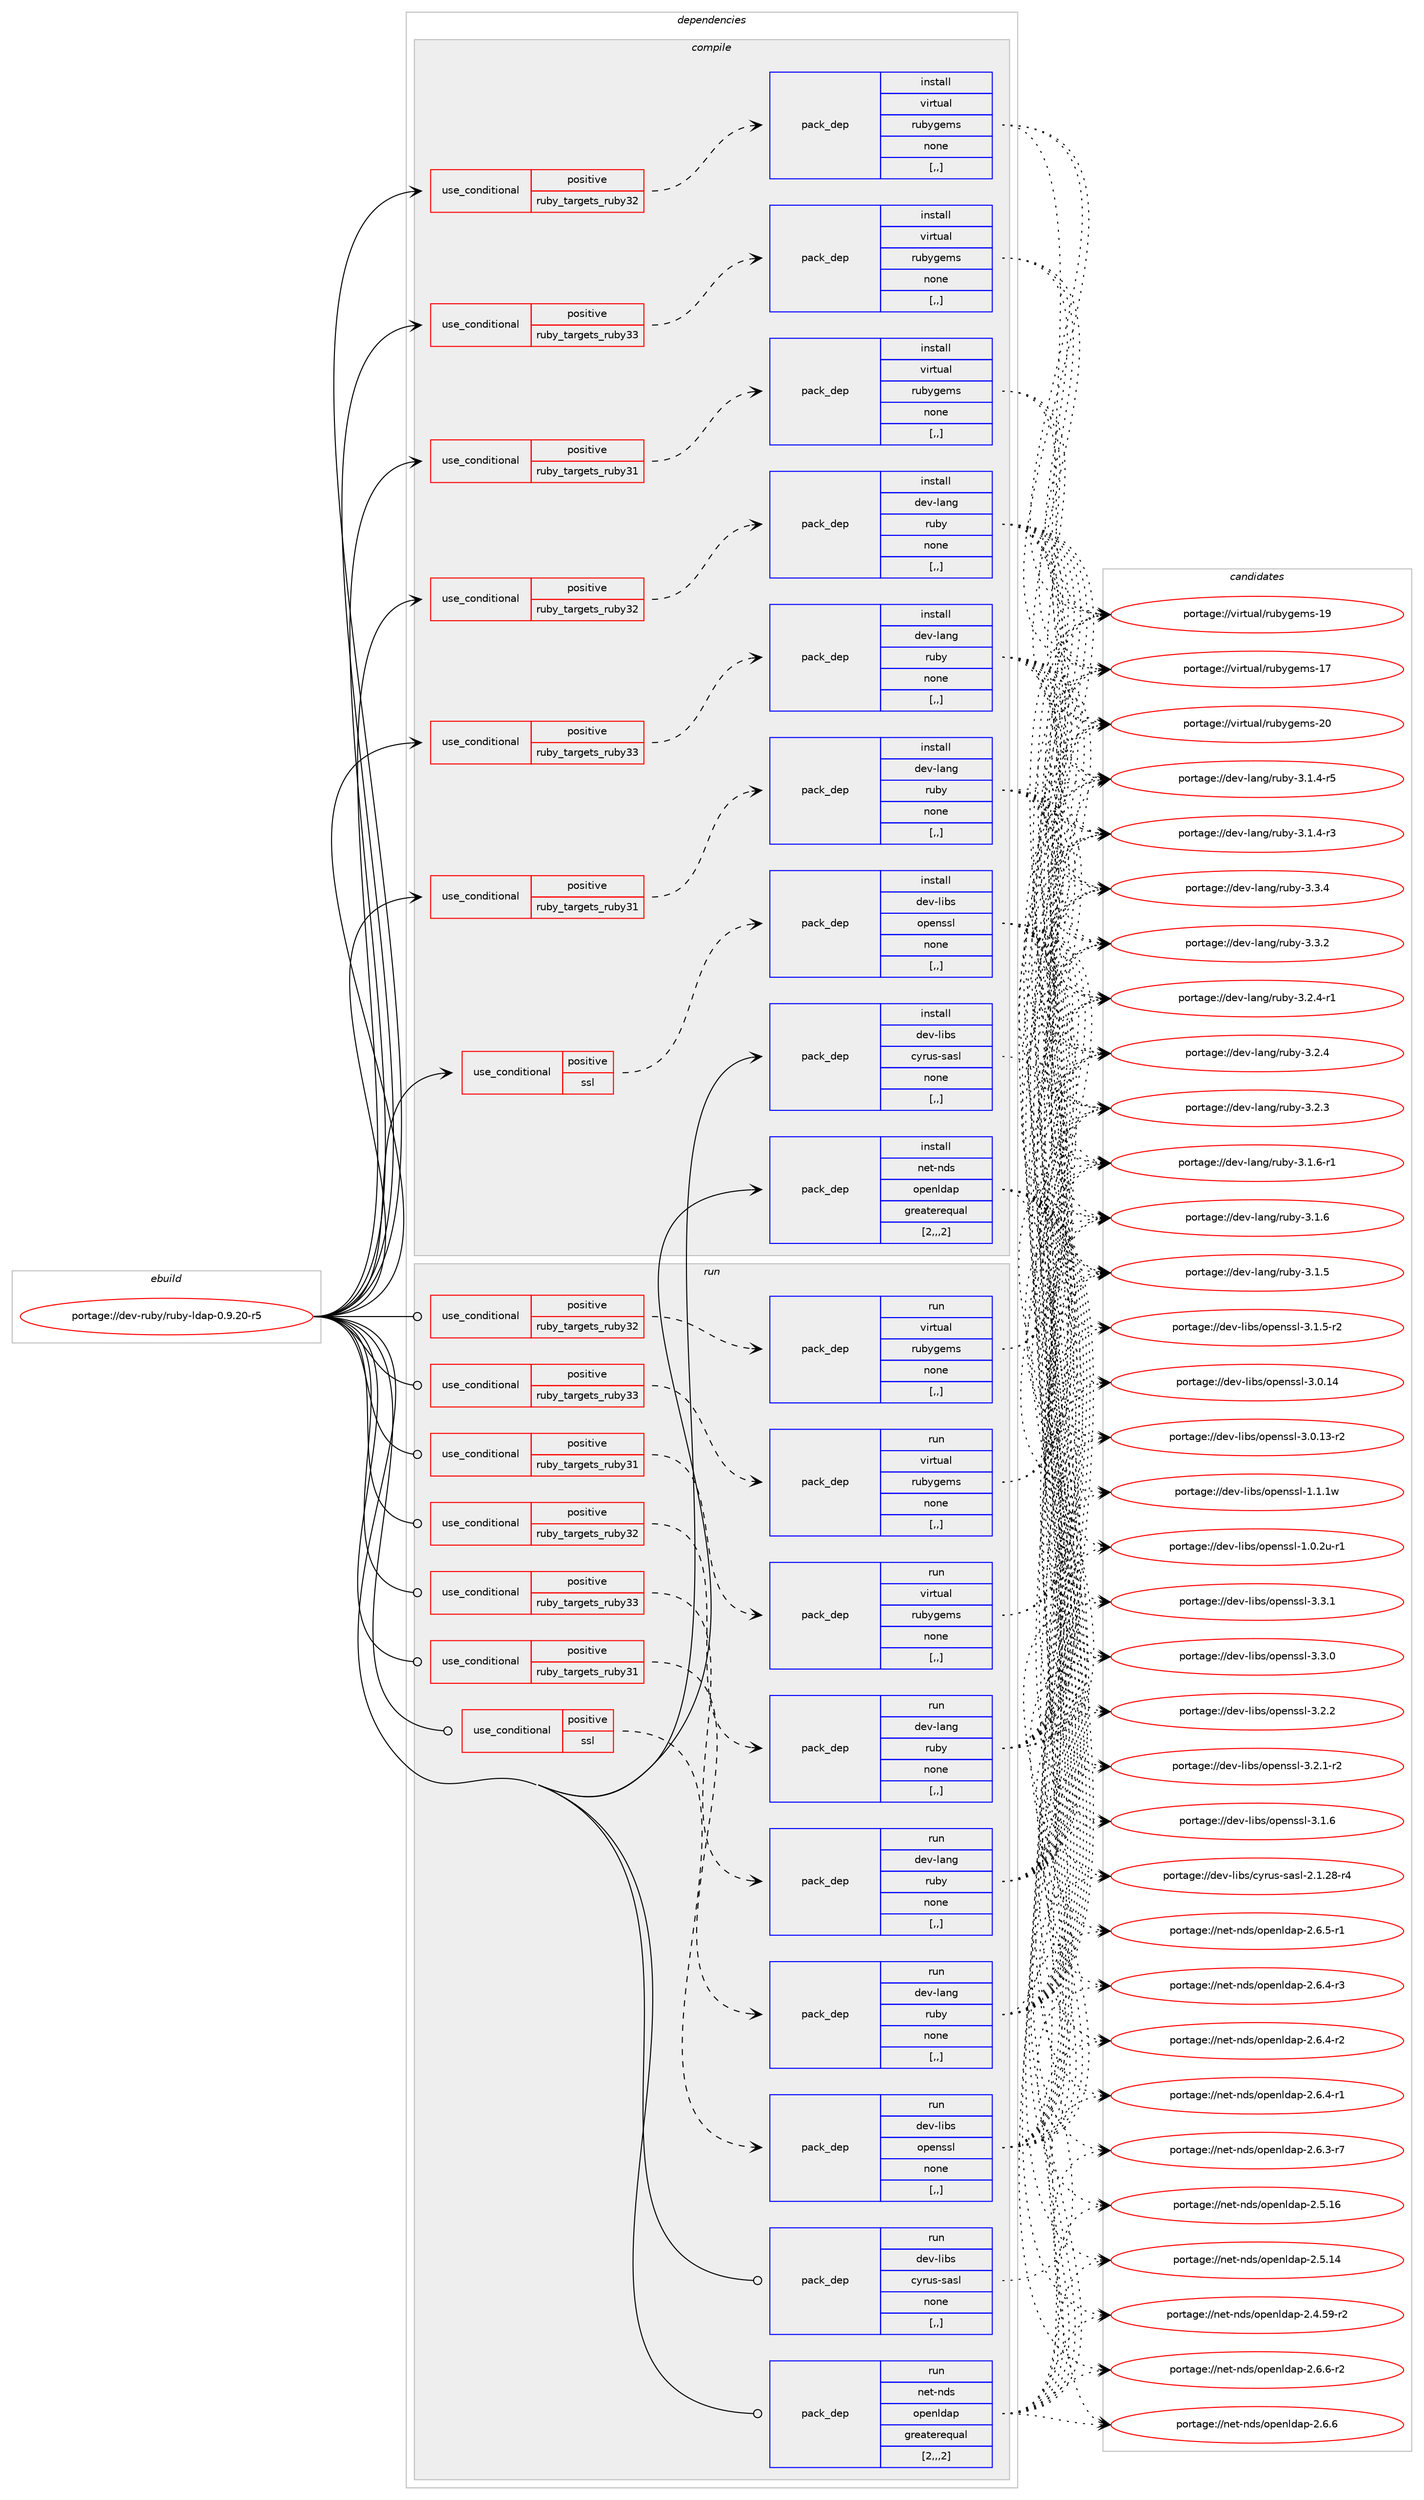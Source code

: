 digraph prolog {

# *************
# Graph options
# *************

newrank=true;
concentrate=true;
compound=true;
graph [rankdir=LR,fontname=Helvetica,fontsize=10,ranksep=1.5];#, ranksep=2.5, nodesep=0.2];
edge  [arrowhead=vee];
node  [fontname=Helvetica,fontsize=10];

# **********
# The ebuild
# **********

subgraph cluster_leftcol {
color=gray;
label=<<i>ebuild</i>>;
id [label="portage://dev-ruby/ruby-ldap-0.9.20-r5", color=red, width=4, href="../dev-ruby/ruby-ldap-0.9.20-r5.svg"];
}

# ****************
# The dependencies
# ****************

subgraph cluster_midcol {
color=gray;
label=<<i>dependencies</i>>;
subgraph cluster_compile {
fillcolor="#eeeeee";
style=filled;
label=<<i>compile</i>>;
subgraph cond55398 {
dependency200577 [label=<<TABLE BORDER="0" CELLBORDER="1" CELLSPACING="0" CELLPADDING="4"><TR><TD ROWSPAN="3" CELLPADDING="10">use_conditional</TD></TR><TR><TD>positive</TD></TR><TR><TD>ruby_targets_ruby31</TD></TR></TABLE>>, shape=none, color=red];
subgraph pack143778 {
dependency200578 [label=<<TABLE BORDER="0" CELLBORDER="1" CELLSPACING="0" CELLPADDING="4" WIDTH="220"><TR><TD ROWSPAN="6" CELLPADDING="30">pack_dep</TD></TR><TR><TD WIDTH="110">install</TD></TR><TR><TD>dev-lang</TD></TR><TR><TD>ruby</TD></TR><TR><TD>none</TD></TR><TR><TD>[,,]</TD></TR></TABLE>>, shape=none, color=blue];
}
dependency200577:e -> dependency200578:w [weight=20,style="dashed",arrowhead="vee"];
}
id:e -> dependency200577:w [weight=20,style="solid",arrowhead="vee"];
subgraph cond55399 {
dependency200579 [label=<<TABLE BORDER="0" CELLBORDER="1" CELLSPACING="0" CELLPADDING="4"><TR><TD ROWSPAN="3" CELLPADDING="10">use_conditional</TD></TR><TR><TD>positive</TD></TR><TR><TD>ruby_targets_ruby31</TD></TR></TABLE>>, shape=none, color=red];
subgraph pack143779 {
dependency200580 [label=<<TABLE BORDER="0" CELLBORDER="1" CELLSPACING="0" CELLPADDING="4" WIDTH="220"><TR><TD ROWSPAN="6" CELLPADDING="30">pack_dep</TD></TR><TR><TD WIDTH="110">install</TD></TR><TR><TD>virtual</TD></TR><TR><TD>rubygems</TD></TR><TR><TD>none</TD></TR><TR><TD>[,,]</TD></TR></TABLE>>, shape=none, color=blue];
}
dependency200579:e -> dependency200580:w [weight=20,style="dashed",arrowhead="vee"];
}
id:e -> dependency200579:w [weight=20,style="solid",arrowhead="vee"];
subgraph cond55400 {
dependency200581 [label=<<TABLE BORDER="0" CELLBORDER="1" CELLSPACING="0" CELLPADDING="4"><TR><TD ROWSPAN="3" CELLPADDING="10">use_conditional</TD></TR><TR><TD>positive</TD></TR><TR><TD>ruby_targets_ruby32</TD></TR></TABLE>>, shape=none, color=red];
subgraph pack143780 {
dependency200582 [label=<<TABLE BORDER="0" CELLBORDER="1" CELLSPACING="0" CELLPADDING="4" WIDTH="220"><TR><TD ROWSPAN="6" CELLPADDING="30">pack_dep</TD></TR><TR><TD WIDTH="110">install</TD></TR><TR><TD>dev-lang</TD></TR><TR><TD>ruby</TD></TR><TR><TD>none</TD></TR><TR><TD>[,,]</TD></TR></TABLE>>, shape=none, color=blue];
}
dependency200581:e -> dependency200582:w [weight=20,style="dashed",arrowhead="vee"];
}
id:e -> dependency200581:w [weight=20,style="solid",arrowhead="vee"];
subgraph cond55401 {
dependency200583 [label=<<TABLE BORDER="0" CELLBORDER="1" CELLSPACING="0" CELLPADDING="4"><TR><TD ROWSPAN="3" CELLPADDING="10">use_conditional</TD></TR><TR><TD>positive</TD></TR><TR><TD>ruby_targets_ruby32</TD></TR></TABLE>>, shape=none, color=red];
subgraph pack143781 {
dependency200584 [label=<<TABLE BORDER="0" CELLBORDER="1" CELLSPACING="0" CELLPADDING="4" WIDTH="220"><TR><TD ROWSPAN="6" CELLPADDING="30">pack_dep</TD></TR><TR><TD WIDTH="110">install</TD></TR><TR><TD>virtual</TD></TR><TR><TD>rubygems</TD></TR><TR><TD>none</TD></TR><TR><TD>[,,]</TD></TR></TABLE>>, shape=none, color=blue];
}
dependency200583:e -> dependency200584:w [weight=20,style="dashed",arrowhead="vee"];
}
id:e -> dependency200583:w [weight=20,style="solid",arrowhead="vee"];
subgraph cond55402 {
dependency200585 [label=<<TABLE BORDER="0" CELLBORDER="1" CELLSPACING="0" CELLPADDING="4"><TR><TD ROWSPAN="3" CELLPADDING="10">use_conditional</TD></TR><TR><TD>positive</TD></TR><TR><TD>ruby_targets_ruby33</TD></TR></TABLE>>, shape=none, color=red];
subgraph pack143782 {
dependency200586 [label=<<TABLE BORDER="0" CELLBORDER="1" CELLSPACING="0" CELLPADDING="4" WIDTH="220"><TR><TD ROWSPAN="6" CELLPADDING="30">pack_dep</TD></TR><TR><TD WIDTH="110">install</TD></TR><TR><TD>dev-lang</TD></TR><TR><TD>ruby</TD></TR><TR><TD>none</TD></TR><TR><TD>[,,]</TD></TR></TABLE>>, shape=none, color=blue];
}
dependency200585:e -> dependency200586:w [weight=20,style="dashed",arrowhead="vee"];
}
id:e -> dependency200585:w [weight=20,style="solid",arrowhead="vee"];
subgraph cond55403 {
dependency200587 [label=<<TABLE BORDER="0" CELLBORDER="1" CELLSPACING="0" CELLPADDING="4"><TR><TD ROWSPAN="3" CELLPADDING="10">use_conditional</TD></TR><TR><TD>positive</TD></TR><TR><TD>ruby_targets_ruby33</TD></TR></TABLE>>, shape=none, color=red];
subgraph pack143783 {
dependency200588 [label=<<TABLE BORDER="0" CELLBORDER="1" CELLSPACING="0" CELLPADDING="4" WIDTH="220"><TR><TD ROWSPAN="6" CELLPADDING="30">pack_dep</TD></TR><TR><TD WIDTH="110">install</TD></TR><TR><TD>virtual</TD></TR><TR><TD>rubygems</TD></TR><TR><TD>none</TD></TR><TR><TD>[,,]</TD></TR></TABLE>>, shape=none, color=blue];
}
dependency200587:e -> dependency200588:w [weight=20,style="dashed",arrowhead="vee"];
}
id:e -> dependency200587:w [weight=20,style="solid",arrowhead="vee"];
subgraph cond55404 {
dependency200589 [label=<<TABLE BORDER="0" CELLBORDER="1" CELLSPACING="0" CELLPADDING="4"><TR><TD ROWSPAN="3" CELLPADDING="10">use_conditional</TD></TR><TR><TD>positive</TD></TR><TR><TD>ssl</TD></TR></TABLE>>, shape=none, color=red];
subgraph pack143784 {
dependency200590 [label=<<TABLE BORDER="0" CELLBORDER="1" CELLSPACING="0" CELLPADDING="4" WIDTH="220"><TR><TD ROWSPAN="6" CELLPADDING="30">pack_dep</TD></TR><TR><TD WIDTH="110">install</TD></TR><TR><TD>dev-libs</TD></TR><TR><TD>openssl</TD></TR><TR><TD>none</TD></TR><TR><TD>[,,]</TD></TR></TABLE>>, shape=none, color=blue];
}
dependency200589:e -> dependency200590:w [weight=20,style="dashed",arrowhead="vee"];
}
id:e -> dependency200589:w [weight=20,style="solid",arrowhead="vee"];
subgraph pack143785 {
dependency200591 [label=<<TABLE BORDER="0" CELLBORDER="1" CELLSPACING="0" CELLPADDING="4" WIDTH="220"><TR><TD ROWSPAN="6" CELLPADDING="30">pack_dep</TD></TR><TR><TD WIDTH="110">install</TD></TR><TR><TD>dev-libs</TD></TR><TR><TD>cyrus-sasl</TD></TR><TR><TD>none</TD></TR><TR><TD>[,,]</TD></TR></TABLE>>, shape=none, color=blue];
}
id:e -> dependency200591:w [weight=20,style="solid",arrowhead="vee"];
subgraph pack143786 {
dependency200592 [label=<<TABLE BORDER="0" CELLBORDER="1" CELLSPACING="0" CELLPADDING="4" WIDTH="220"><TR><TD ROWSPAN="6" CELLPADDING="30">pack_dep</TD></TR><TR><TD WIDTH="110">install</TD></TR><TR><TD>net-nds</TD></TR><TR><TD>openldap</TD></TR><TR><TD>greaterequal</TD></TR><TR><TD>[2,,,2]</TD></TR></TABLE>>, shape=none, color=blue];
}
id:e -> dependency200592:w [weight=20,style="solid",arrowhead="vee"];
}
subgraph cluster_compileandrun {
fillcolor="#eeeeee";
style=filled;
label=<<i>compile and run</i>>;
}
subgraph cluster_run {
fillcolor="#eeeeee";
style=filled;
label=<<i>run</i>>;
subgraph cond55405 {
dependency200593 [label=<<TABLE BORDER="0" CELLBORDER="1" CELLSPACING="0" CELLPADDING="4"><TR><TD ROWSPAN="3" CELLPADDING="10">use_conditional</TD></TR><TR><TD>positive</TD></TR><TR><TD>ruby_targets_ruby31</TD></TR></TABLE>>, shape=none, color=red];
subgraph pack143787 {
dependency200594 [label=<<TABLE BORDER="0" CELLBORDER="1" CELLSPACING="0" CELLPADDING="4" WIDTH="220"><TR><TD ROWSPAN="6" CELLPADDING="30">pack_dep</TD></TR><TR><TD WIDTH="110">run</TD></TR><TR><TD>dev-lang</TD></TR><TR><TD>ruby</TD></TR><TR><TD>none</TD></TR><TR><TD>[,,]</TD></TR></TABLE>>, shape=none, color=blue];
}
dependency200593:e -> dependency200594:w [weight=20,style="dashed",arrowhead="vee"];
}
id:e -> dependency200593:w [weight=20,style="solid",arrowhead="odot"];
subgraph cond55406 {
dependency200595 [label=<<TABLE BORDER="0" CELLBORDER="1" CELLSPACING="0" CELLPADDING="4"><TR><TD ROWSPAN="3" CELLPADDING="10">use_conditional</TD></TR><TR><TD>positive</TD></TR><TR><TD>ruby_targets_ruby31</TD></TR></TABLE>>, shape=none, color=red];
subgraph pack143788 {
dependency200596 [label=<<TABLE BORDER="0" CELLBORDER="1" CELLSPACING="0" CELLPADDING="4" WIDTH="220"><TR><TD ROWSPAN="6" CELLPADDING="30">pack_dep</TD></TR><TR><TD WIDTH="110">run</TD></TR><TR><TD>virtual</TD></TR><TR><TD>rubygems</TD></TR><TR><TD>none</TD></TR><TR><TD>[,,]</TD></TR></TABLE>>, shape=none, color=blue];
}
dependency200595:e -> dependency200596:w [weight=20,style="dashed",arrowhead="vee"];
}
id:e -> dependency200595:w [weight=20,style="solid",arrowhead="odot"];
subgraph cond55407 {
dependency200597 [label=<<TABLE BORDER="0" CELLBORDER="1" CELLSPACING="0" CELLPADDING="4"><TR><TD ROWSPAN="3" CELLPADDING="10">use_conditional</TD></TR><TR><TD>positive</TD></TR><TR><TD>ruby_targets_ruby32</TD></TR></TABLE>>, shape=none, color=red];
subgraph pack143789 {
dependency200598 [label=<<TABLE BORDER="0" CELLBORDER="1" CELLSPACING="0" CELLPADDING="4" WIDTH="220"><TR><TD ROWSPAN="6" CELLPADDING="30">pack_dep</TD></TR><TR><TD WIDTH="110">run</TD></TR><TR><TD>dev-lang</TD></TR><TR><TD>ruby</TD></TR><TR><TD>none</TD></TR><TR><TD>[,,]</TD></TR></TABLE>>, shape=none, color=blue];
}
dependency200597:e -> dependency200598:w [weight=20,style="dashed",arrowhead="vee"];
}
id:e -> dependency200597:w [weight=20,style="solid",arrowhead="odot"];
subgraph cond55408 {
dependency200599 [label=<<TABLE BORDER="0" CELLBORDER="1" CELLSPACING="0" CELLPADDING="4"><TR><TD ROWSPAN="3" CELLPADDING="10">use_conditional</TD></TR><TR><TD>positive</TD></TR><TR><TD>ruby_targets_ruby32</TD></TR></TABLE>>, shape=none, color=red];
subgraph pack143790 {
dependency200600 [label=<<TABLE BORDER="0" CELLBORDER="1" CELLSPACING="0" CELLPADDING="4" WIDTH="220"><TR><TD ROWSPAN="6" CELLPADDING="30">pack_dep</TD></TR><TR><TD WIDTH="110">run</TD></TR><TR><TD>virtual</TD></TR><TR><TD>rubygems</TD></TR><TR><TD>none</TD></TR><TR><TD>[,,]</TD></TR></TABLE>>, shape=none, color=blue];
}
dependency200599:e -> dependency200600:w [weight=20,style="dashed",arrowhead="vee"];
}
id:e -> dependency200599:w [weight=20,style="solid",arrowhead="odot"];
subgraph cond55409 {
dependency200601 [label=<<TABLE BORDER="0" CELLBORDER="1" CELLSPACING="0" CELLPADDING="4"><TR><TD ROWSPAN="3" CELLPADDING="10">use_conditional</TD></TR><TR><TD>positive</TD></TR><TR><TD>ruby_targets_ruby33</TD></TR></TABLE>>, shape=none, color=red];
subgraph pack143791 {
dependency200602 [label=<<TABLE BORDER="0" CELLBORDER="1" CELLSPACING="0" CELLPADDING="4" WIDTH="220"><TR><TD ROWSPAN="6" CELLPADDING="30">pack_dep</TD></TR><TR><TD WIDTH="110">run</TD></TR><TR><TD>dev-lang</TD></TR><TR><TD>ruby</TD></TR><TR><TD>none</TD></TR><TR><TD>[,,]</TD></TR></TABLE>>, shape=none, color=blue];
}
dependency200601:e -> dependency200602:w [weight=20,style="dashed",arrowhead="vee"];
}
id:e -> dependency200601:w [weight=20,style="solid",arrowhead="odot"];
subgraph cond55410 {
dependency200603 [label=<<TABLE BORDER="0" CELLBORDER="1" CELLSPACING="0" CELLPADDING="4"><TR><TD ROWSPAN="3" CELLPADDING="10">use_conditional</TD></TR><TR><TD>positive</TD></TR><TR><TD>ruby_targets_ruby33</TD></TR></TABLE>>, shape=none, color=red];
subgraph pack143792 {
dependency200604 [label=<<TABLE BORDER="0" CELLBORDER="1" CELLSPACING="0" CELLPADDING="4" WIDTH="220"><TR><TD ROWSPAN="6" CELLPADDING="30">pack_dep</TD></TR><TR><TD WIDTH="110">run</TD></TR><TR><TD>virtual</TD></TR><TR><TD>rubygems</TD></TR><TR><TD>none</TD></TR><TR><TD>[,,]</TD></TR></TABLE>>, shape=none, color=blue];
}
dependency200603:e -> dependency200604:w [weight=20,style="dashed",arrowhead="vee"];
}
id:e -> dependency200603:w [weight=20,style="solid",arrowhead="odot"];
subgraph cond55411 {
dependency200605 [label=<<TABLE BORDER="0" CELLBORDER="1" CELLSPACING="0" CELLPADDING="4"><TR><TD ROWSPAN="3" CELLPADDING="10">use_conditional</TD></TR><TR><TD>positive</TD></TR><TR><TD>ssl</TD></TR></TABLE>>, shape=none, color=red];
subgraph pack143793 {
dependency200606 [label=<<TABLE BORDER="0" CELLBORDER="1" CELLSPACING="0" CELLPADDING="4" WIDTH="220"><TR><TD ROWSPAN="6" CELLPADDING="30">pack_dep</TD></TR><TR><TD WIDTH="110">run</TD></TR><TR><TD>dev-libs</TD></TR><TR><TD>openssl</TD></TR><TR><TD>none</TD></TR><TR><TD>[,,]</TD></TR></TABLE>>, shape=none, color=blue];
}
dependency200605:e -> dependency200606:w [weight=20,style="dashed",arrowhead="vee"];
}
id:e -> dependency200605:w [weight=20,style="solid",arrowhead="odot"];
subgraph pack143794 {
dependency200607 [label=<<TABLE BORDER="0" CELLBORDER="1" CELLSPACING="0" CELLPADDING="4" WIDTH="220"><TR><TD ROWSPAN="6" CELLPADDING="30">pack_dep</TD></TR><TR><TD WIDTH="110">run</TD></TR><TR><TD>dev-libs</TD></TR><TR><TD>cyrus-sasl</TD></TR><TR><TD>none</TD></TR><TR><TD>[,,]</TD></TR></TABLE>>, shape=none, color=blue];
}
id:e -> dependency200607:w [weight=20,style="solid",arrowhead="odot"];
subgraph pack143795 {
dependency200608 [label=<<TABLE BORDER="0" CELLBORDER="1" CELLSPACING="0" CELLPADDING="4" WIDTH="220"><TR><TD ROWSPAN="6" CELLPADDING="30">pack_dep</TD></TR><TR><TD WIDTH="110">run</TD></TR><TR><TD>net-nds</TD></TR><TR><TD>openldap</TD></TR><TR><TD>greaterequal</TD></TR><TR><TD>[2,,,2]</TD></TR></TABLE>>, shape=none, color=blue];
}
id:e -> dependency200608:w [weight=20,style="solid",arrowhead="odot"];
}
}

# **************
# The candidates
# **************

subgraph cluster_choices {
rank=same;
color=gray;
label=<<i>candidates</i>>;

subgraph choice143778 {
color=black;
nodesep=1;
choice10010111845108971101034711411798121455146514652 [label="portage://dev-lang/ruby-3.3.4", color=red, width=4,href="../dev-lang/ruby-3.3.4.svg"];
choice10010111845108971101034711411798121455146514650 [label="portage://dev-lang/ruby-3.3.2", color=red, width=4,href="../dev-lang/ruby-3.3.2.svg"];
choice100101118451089711010347114117981214551465046524511449 [label="portage://dev-lang/ruby-3.2.4-r1", color=red, width=4,href="../dev-lang/ruby-3.2.4-r1.svg"];
choice10010111845108971101034711411798121455146504652 [label="portage://dev-lang/ruby-3.2.4", color=red, width=4,href="../dev-lang/ruby-3.2.4.svg"];
choice10010111845108971101034711411798121455146504651 [label="portage://dev-lang/ruby-3.2.3", color=red, width=4,href="../dev-lang/ruby-3.2.3.svg"];
choice100101118451089711010347114117981214551464946544511449 [label="portage://dev-lang/ruby-3.1.6-r1", color=red, width=4,href="../dev-lang/ruby-3.1.6-r1.svg"];
choice10010111845108971101034711411798121455146494654 [label="portage://dev-lang/ruby-3.1.6", color=red, width=4,href="../dev-lang/ruby-3.1.6.svg"];
choice10010111845108971101034711411798121455146494653 [label="portage://dev-lang/ruby-3.1.5", color=red, width=4,href="../dev-lang/ruby-3.1.5.svg"];
choice100101118451089711010347114117981214551464946524511453 [label="portage://dev-lang/ruby-3.1.4-r5", color=red, width=4,href="../dev-lang/ruby-3.1.4-r5.svg"];
choice100101118451089711010347114117981214551464946524511451 [label="portage://dev-lang/ruby-3.1.4-r3", color=red, width=4,href="../dev-lang/ruby-3.1.4-r3.svg"];
dependency200578:e -> choice10010111845108971101034711411798121455146514652:w [style=dotted,weight="100"];
dependency200578:e -> choice10010111845108971101034711411798121455146514650:w [style=dotted,weight="100"];
dependency200578:e -> choice100101118451089711010347114117981214551465046524511449:w [style=dotted,weight="100"];
dependency200578:e -> choice10010111845108971101034711411798121455146504652:w [style=dotted,weight="100"];
dependency200578:e -> choice10010111845108971101034711411798121455146504651:w [style=dotted,weight="100"];
dependency200578:e -> choice100101118451089711010347114117981214551464946544511449:w [style=dotted,weight="100"];
dependency200578:e -> choice10010111845108971101034711411798121455146494654:w [style=dotted,weight="100"];
dependency200578:e -> choice10010111845108971101034711411798121455146494653:w [style=dotted,weight="100"];
dependency200578:e -> choice100101118451089711010347114117981214551464946524511453:w [style=dotted,weight="100"];
dependency200578:e -> choice100101118451089711010347114117981214551464946524511451:w [style=dotted,weight="100"];
}
subgraph choice143779 {
color=black;
nodesep=1;
choice118105114116117971084711411798121103101109115455048 [label="portage://virtual/rubygems-20", color=red, width=4,href="../virtual/rubygems-20.svg"];
choice118105114116117971084711411798121103101109115454957 [label="portage://virtual/rubygems-19", color=red, width=4,href="../virtual/rubygems-19.svg"];
choice118105114116117971084711411798121103101109115454955 [label="portage://virtual/rubygems-17", color=red, width=4,href="../virtual/rubygems-17.svg"];
dependency200580:e -> choice118105114116117971084711411798121103101109115455048:w [style=dotted,weight="100"];
dependency200580:e -> choice118105114116117971084711411798121103101109115454957:w [style=dotted,weight="100"];
dependency200580:e -> choice118105114116117971084711411798121103101109115454955:w [style=dotted,weight="100"];
}
subgraph choice143780 {
color=black;
nodesep=1;
choice10010111845108971101034711411798121455146514652 [label="portage://dev-lang/ruby-3.3.4", color=red, width=4,href="../dev-lang/ruby-3.3.4.svg"];
choice10010111845108971101034711411798121455146514650 [label="portage://dev-lang/ruby-3.3.2", color=red, width=4,href="../dev-lang/ruby-3.3.2.svg"];
choice100101118451089711010347114117981214551465046524511449 [label="portage://dev-lang/ruby-3.2.4-r1", color=red, width=4,href="../dev-lang/ruby-3.2.4-r1.svg"];
choice10010111845108971101034711411798121455146504652 [label="portage://dev-lang/ruby-3.2.4", color=red, width=4,href="../dev-lang/ruby-3.2.4.svg"];
choice10010111845108971101034711411798121455146504651 [label="portage://dev-lang/ruby-3.2.3", color=red, width=4,href="../dev-lang/ruby-3.2.3.svg"];
choice100101118451089711010347114117981214551464946544511449 [label="portage://dev-lang/ruby-3.1.6-r1", color=red, width=4,href="../dev-lang/ruby-3.1.6-r1.svg"];
choice10010111845108971101034711411798121455146494654 [label="portage://dev-lang/ruby-3.1.6", color=red, width=4,href="../dev-lang/ruby-3.1.6.svg"];
choice10010111845108971101034711411798121455146494653 [label="portage://dev-lang/ruby-3.1.5", color=red, width=4,href="../dev-lang/ruby-3.1.5.svg"];
choice100101118451089711010347114117981214551464946524511453 [label="portage://dev-lang/ruby-3.1.4-r5", color=red, width=4,href="../dev-lang/ruby-3.1.4-r5.svg"];
choice100101118451089711010347114117981214551464946524511451 [label="portage://dev-lang/ruby-3.1.4-r3", color=red, width=4,href="../dev-lang/ruby-3.1.4-r3.svg"];
dependency200582:e -> choice10010111845108971101034711411798121455146514652:w [style=dotted,weight="100"];
dependency200582:e -> choice10010111845108971101034711411798121455146514650:w [style=dotted,weight="100"];
dependency200582:e -> choice100101118451089711010347114117981214551465046524511449:w [style=dotted,weight="100"];
dependency200582:e -> choice10010111845108971101034711411798121455146504652:w [style=dotted,weight="100"];
dependency200582:e -> choice10010111845108971101034711411798121455146504651:w [style=dotted,weight="100"];
dependency200582:e -> choice100101118451089711010347114117981214551464946544511449:w [style=dotted,weight="100"];
dependency200582:e -> choice10010111845108971101034711411798121455146494654:w [style=dotted,weight="100"];
dependency200582:e -> choice10010111845108971101034711411798121455146494653:w [style=dotted,weight="100"];
dependency200582:e -> choice100101118451089711010347114117981214551464946524511453:w [style=dotted,weight="100"];
dependency200582:e -> choice100101118451089711010347114117981214551464946524511451:w [style=dotted,weight="100"];
}
subgraph choice143781 {
color=black;
nodesep=1;
choice118105114116117971084711411798121103101109115455048 [label="portage://virtual/rubygems-20", color=red, width=4,href="../virtual/rubygems-20.svg"];
choice118105114116117971084711411798121103101109115454957 [label="portage://virtual/rubygems-19", color=red, width=4,href="../virtual/rubygems-19.svg"];
choice118105114116117971084711411798121103101109115454955 [label="portage://virtual/rubygems-17", color=red, width=4,href="../virtual/rubygems-17.svg"];
dependency200584:e -> choice118105114116117971084711411798121103101109115455048:w [style=dotted,weight="100"];
dependency200584:e -> choice118105114116117971084711411798121103101109115454957:w [style=dotted,weight="100"];
dependency200584:e -> choice118105114116117971084711411798121103101109115454955:w [style=dotted,weight="100"];
}
subgraph choice143782 {
color=black;
nodesep=1;
choice10010111845108971101034711411798121455146514652 [label="portage://dev-lang/ruby-3.3.4", color=red, width=4,href="../dev-lang/ruby-3.3.4.svg"];
choice10010111845108971101034711411798121455146514650 [label="portage://dev-lang/ruby-3.3.2", color=red, width=4,href="../dev-lang/ruby-3.3.2.svg"];
choice100101118451089711010347114117981214551465046524511449 [label="portage://dev-lang/ruby-3.2.4-r1", color=red, width=4,href="../dev-lang/ruby-3.2.4-r1.svg"];
choice10010111845108971101034711411798121455146504652 [label="portage://dev-lang/ruby-3.2.4", color=red, width=4,href="../dev-lang/ruby-3.2.4.svg"];
choice10010111845108971101034711411798121455146504651 [label="portage://dev-lang/ruby-3.2.3", color=red, width=4,href="../dev-lang/ruby-3.2.3.svg"];
choice100101118451089711010347114117981214551464946544511449 [label="portage://dev-lang/ruby-3.1.6-r1", color=red, width=4,href="../dev-lang/ruby-3.1.6-r1.svg"];
choice10010111845108971101034711411798121455146494654 [label="portage://dev-lang/ruby-3.1.6", color=red, width=4,href="../dev-lang/ruby-3.1.6.svg"];
choice10010111845108971101034711411798121455146494653 [label="portage://dev-lang/ruby-3.1.5", color=red, width=4,href="../dev-lang/ruby-3.1.5.svg"];
choice100101118451089711010347114117981214551464946524511453 [label="portage://dev-lang/ruby-3.1.4-r5", color=red, width=4,href="../dev-lang/ruby-3.1.4-r5.svg"];
choice100101118451089711010347114117981214551464946524511451 [label="portage://dev-lang/ruby-3.1.4-r3", color=red, width=4,href="../dev-lang/ruby-3.1.4-r3.svg"];
dependency200586:e -> choice10010111845108971101034711411798121455146514652:w [style=dotted,weight="100"];
dependency200586:e -> choice10010111845108971101034711411798121455146514650:w [style=dotted,weight="100"];
dependency200586:e -> choice100101118451089711010347114117981214551465046524511449:w [style=dotted,weight="100"];
dependency200586:e -> choice10010111845108971101034711411798121455146504652:w [style=dotted,weight="100"];
dependency200586:e -> choice10010111845108971101034711411798121455146504651:w [style=dotted,weight="100"];
dependency200586:e -> choice100101118451089711010347114117981214551464946544511449:w [style=dotted,weight="100"];
dependency200586:e -> choice10010111845108971101034711411798121455146494654:w [style=dotted,weight="100"];
dependency200586:e -> choice10010111845108971101034711411798121455146494653:w [style=dotted,weight="100"];
dependency200586:e -> choice100101118451089711010347114117981214551464946524511453:w [style=dotted,weight="100"];
dependency200586:e -> choice100101118451089711010347114117981214551464946524511451:w [style=dotted,weight="100"];
}
subgraph choice143783 {
color=black;
nodesep=1;
choice118105114116117971084711411798121103101109115455048 [label="portage://virtual/rubygems-20", color=red, width=4,href="../virtual/rubygems-20.svg"];
choice118105114116117971084711411798121103101109115454957 [label="portage://virtual/rubygems-19", color=red, width=4,href="../virtual/rubygems-19.svg"];
choice118105114116117971084711411798121103101109115454955 [label="portage://virtual/rubygems-17", color=red, width=4,href="../virtual/rubygems-17.svg"];
dependency200588:e -> choice118105114116117971084711411798121103101109115455048:w [style=dotted,weight="100"];
dependency200588:e -> choice118105114116117971084711411798121103101109115454957:w [style=dotted,weight="100"];
dependency200588:e -> choice118105114116117971084711411798121103101109115454955:w [style=dotted,weight="100"];
}
subgraph choice143784 {
color=black;
nodesep=1;
choice100101118451081059811547111112101110115115108455146514649 [label="portage://dev-libs/openssl-3.3.1", color=red, width=4,href="../dev-libs/openssl-3.3.1.svg"];
choice100101118451081059811547111112101110115115108455146514648 [label="portage://dev-libs/openssl-3.3.0", color=red, width=4,href="../dev-libs/openssl-3.3.0.svg"];
choice100101118451081059811547111112101110115115108455146504650 [label="portage://dev-libs/openssl-3.2.2", color=red, width=4,href="../dev-libs/openssl-3.2.2.svg"];
choice1001011184510810598115471111121011101151151084551465046494511450 [label="portage://dev-libs/openssl-3.2.1-r2", color=red, width=4,href="../dev-libs/openssl-3.2.1-r2.svg"];
choice100101118451081059811547111112101110115115108455146494654 [label="portage://dev-libs/openssl-3.1.6", color=red, width=4,href="../dev-libs/openssl-3.1.6.svg"];
choice1001011184510810598115471111121011101151151084551464946534511450 [label="portage://dev-libs/openssl-3.1.5-r2", color=red, width=4,href="../dev-libs/openssl-3.1.5-r2.svg"];
choice10010111845108105981154711111210111011511510845514648464952 [label="portage://dev-libs/openssl-3.0.14", color=red, width=4,href="../dev-libs/openssl-3.0.14.svg"];
choice100101118451081059811547111112101110115115108455146484649514511450 [label="portage://dev-libs/openssl-3.0.13-r2", color=red, width=4,href="../dev-libs/openssl-3.0.13-r2.svg"];
choice100101118451081059811547111112101110115115108454946494649119 [label="portage://dev-libs/openssl-1.1.1w", color=red, width=4,href="../dev-libs/openssl-1.1.1w.svg"];
choice1001011184510810598115471111121011101151151084549464846501174511449 [label="portage://dev-libs/openssl-1.0.2u-r1", color=red, width=4,href="../dev-libs/openssl-1.0.2u-r1.svg"];
dependency200590:e -> choice100101118451081059811547111112101110115115108455146514649:w [style=dotted,weight="100"];
dependency200590:e -> choice100101118451081059811547111112101110115115108455146514648:w [style=dotted,weight="100"];
dependency200590:e -> choice100101118451081059811547111112101110115115108455146504650:w [style=dotted,weight="100"];
dependency200590:e -> choice1001011184510810598115471111121011101151151084551465046494511450:w [style=dotted,weight="100"];
dependency200590:e -> choice100101118451081059811547111112101110115115108455146494654:w [style=dotted,weight="100"];
dependency200590:e -> choice1001011184510810598115471111121011101151151084551464946534511450:w [style=dotted,weight="100"];
dependency200590:e -> choice10010111845108105981154711111210111011511510845514648464952:w [style=dotted,weight="100"];
dependency200590:e -> choice100101118451081059811547111112101110115115108455146484649514511450:w [style=dotted,weight="100"];
dependency200590:e -> choice100101118451081059811547111112101110115115108454946494649119:w [style=dotted,weight="100"];
dependency200590:e -> choice1001011184510810598115471111121011101151151084549464846501174511449:w [style=dotted,weight="100"];
}
subgraph choice143785 {
color=black;
nodesep=1;
choice100101118451081059811547991211141171154511597115108455046494650564511452 [label="portage://dev-libs/cyrus-sasl-2.1.28-r4", color=red, width=4,href="../dev-libs/cyrus-sasl-2.1.28-r4.svg"];
dependency200591:e -> choice100101118451081059811547991211141171154511597115108455046494650564511452:w [style=dotted,weight="100"];
}
subgraph choice143786 {
color=black;
nodesep=1;
choice1101011164511010011547111112101110108100971124550465446544511450 [label="portage://net-nds/openldap-2.6.6-r2", color=red, width=4,href="../net-nds/openldap-2.6.6-r2.svg"];
choice110101116451101001154711111210111010810097112455046544654 [label="portage://net-nds/openldap-2.6.6", color=red, width=4,href="../net-nds/openldap-2.6.6.svg"];
choice1101011164511010011547111112101110108100971124550465446534511449 [label="portage://net-nds/openldap-2.6.5-r1", color=red, width=4,href="../net-nds/openldap-2.6.5-r1.svg"];
choice1101011164511010011547111112101110108100971124550465446524511451 [label="portage://net-nds/openldap-2.6.4-r3", color=red, width=4,href="../net-nds/openldap-2.6.4-r3.svg"];
choice1101011164511010011547111112101110108100971124550465446524511450 [label="portage://net-nds/openldap-2.6.4-r2", color=red, width=4,href="../net-nds/openldap-2.6.4-r2.svg"];
choice1101011164511010011547111112101110108100971124550465446524511449 [label="portage://net-nds/openldap-2.6.4-r1", color=red, width=4,href="../net-nds/openldap-2.6.4-r1.svg"];
choice1101011164511010011547111112101110108100971124550465446514511455 [label="portage://net-nds/openldap-2.6.3-r7", color=red, width=4,href="../net-nds/openldap-2.6.3-r7.svg"];
choice11010111645110100115471111121011101081009711245504653464954 [label="portage://net-nds/openldap-2.5.16", color=red, width=4,href="../net-nds/openldap-2.5.16.svg"];
choice11010111645110100115471111121011101081009711245504653464952 [label="portage://net-nds/openldap-2.5.14", color=red, width=4,href="../net-nds/openldap-2.5.14.svg"];
choice110101116451101001154711111210111010810097112455046524653574511450 [label="portage://net-nds/openldap-2.4.59-r2", color=red, width=4,href="../net-nds/openldap-2.4.59-r2.svg"];
dependency200592:e -> choice1101011164511010011547111112101110108100971124550465446544511450:w [style=dotted,weight="100"];
dependency200592:e -> choice110101116451101001154711111210111010810097112455046544654:w [style=dotted,weight="100"];
dependency200592:e -> choice1101011164511010011547111112101110108100971124550465446534511449:w [style=dotted,weight="100"];
dependency200592:e -> choice1101011164511010011547111112101110108100971124550465446524511451:w [style=dotted,weight="100"];
dependency200592:e -> choice1101011164511010011547111112101110108100971124550465446524511450:w [style=dotted,weight="100"];
dependency200592:e -> choice1101011164511010011547111112101110108100971124550465446524511449:w [style=dotted,weight="100"];
dependency200592:e -> choice1101011164511010011547111112101110108100971124550465446514511455:w [style=dotted,weight="100"];
dependency200592:e -> choice11010111645110100115471111121011101081009711245504653464954:w [style=dotted,weight="100"];
dependency200592:e -> choice11010111645110100115471111121011101081009711245504653464952:w [style=dotted,weight="100"];
dependency200592:e -> choice110101116451101001154711111210111010810097112455046524653574511450:w [style=dotted,weight="100"];
}
subgraph choice143787 {
color=black;
nodesep=1;
choice10010111845108971101034711411798121455146514652 [label="portage://dev-lang/ruby-3.3.4", color=red, width=4,href="../dev-lang/ruby-3.3.4.svg"];
choice10010111845108971101034711411798121455146514650 [label="portage://dev-lang/ruby-3.3.2", color=red, width=4,href="../dev-lang/ruby-3.3.2.svg"];
choice100101118451089711010347114117981214551465046524511449 [label="portage://dev-lang/ruby-3.2.4-r1", color=red, width=4,href="../dev-lang/ruby-3.2.4-r1.svg"];
choice10010111845108971101034711411798121455146504652 [label="portage://dev-lang/ruby-3.2.4", color=red, width=4,href="../dev-lang/ruby-3.2.4.svg"];
choice10010111845108971101034711411798121455146504651 [label="portage://dev-lang/ruby-3.2.3", color=red, width=4,href="../dev-lang/ruby-3.2.3.svg"];
choice100101118451089711010347114117981214551464946544511449 [label="portage://dev-lang/ruby-3.1.6-r1", color=red, width=4,href="../dev-lang/ruby-3.1.6-r1.svg"];
choice10010111845108971101034711411798121455146494654 [label="portage://dev-lang/ruby-3.1.6", color=red, width=4,href="../dev-lang/ruby-3.1.6.svg"];
choice10010111845108971101034711411798121455146494653 [label="portage://dev-lang/ruby-3.1.5", color=red, width=4,href="../dev-lang/ruby-3.1.5.svg"];
choice100101118451089711010347114117981214551464946524511453 [label="portage://dev-lang/ruby-3.1.4-r5", color=red, width=4,href="../dev-lang/ruby-3.1.4-r5.svg"];
choice100101118451089711010347114117981214551464946524511451 [label="portage://dev-lang/ruby-3.1.4-r3", color=red, width=4,href="../dev-lang/ruby-3.1.4-r3.svg"];
dependency200594:e -> choice10010111845108971101034711411798121455146514652:w [style=dotted,weight="100"];
dependency200594:e -> choice10010111845108971101034711411798121455146514650:w [style=dotted,weight="100"];
dependency200594:e -> choice100101118451089711010347114117981214551465046524511449:w [style=dotted,weight="100"];
dependency200594:e -> choice10010111845108971101034711411798121455146504652:w [style=dotted,weight="100"];
dependency200594:e -> choice10010111845108971101034711411798121455146504651:w [style=dotted,weight="100"];
dependency200594:e -> choice100101118451089711010347114117981214551464946544511449:w [style=dotted,weight="100"];
dependency200594:e -> choice10010111845108971101034711411798121455146494654:w [style=dotted,weight="100"];
dependency200594:e -> choice10010111845108971101034711411798121455146494653:w [style=dotted,weight="100"];
dependency200594:e -> choice100101118451089711010347114117981214551464946524511453:w [style=dotted,weight="100"];
dependency200594:e -> choice100101118451089711010347114117981214551464946524511451:w [style=dotted,weight="100"];
}
subgraph choice143788 {
color=black;
nodesep=1;
choice118105114116117971084711411798121103101109115455048 [label="portage://virtual/rubygems-20", color=red, width=4,href="../virtual/rubygems-20.svg"];
choice118105114116117971084711411798121103101109115454957 [label="portage://virtual/rubygems-19", color=red, width=4,href="../virtual/rubygems-19.svg"];
choice118105114116117971084711411798121103101109115454955 [label="portage://virtual/rubygems-17", color=red, width=4,href="../virtual/rubygems-17.svg"];
dependency200596:e -> choice118105114116117971084711411798121103101109115455048:w [style=dotted,weight="100"];
dependency200596:e -> choice118105114116117971084711411798121103101109115454957:w [style=dotted,weight="100"];
dependency200596:e -> choice118105114116117971084711411798121103101109115454955:w [style=dotted,weight="100"];
}
subgraph choice143789 {
color=black;
nodesep=1;
choice10010111845108971101034711411798121455146514652 [label="portage://dev-lang/ruby-3.3.4", color=red, width=4,href="../dev-lang/ruby-3.3.4.svg"];
choice10010111845108971101034711411798121455146514650 [label="portage://dev-lang/ruby-3.3.2", color=red, width=4,href="../dev-lang/ruby-3.3.2.svg"];
choice100101118451089711010347114117981214551465046524511449 [label="portage://dev-lang/ruby-3.2.4-r1", color=red, width=4,href="../dev-lang/ruby-3.2.4-r1.svg"];
choice10010111845108971101034711411798121455146504652 [label="portage://dev-lang/ruby-3.2.4", color=red, width=4,href="../dev-lang/ruby-3.2.4.svg"];
choice10010111845108971101034711411798121455146504651 [label="portage://dev-lang/ruby-3.2.3", color=red, width=4,href="../dev-lang/ruby-3.2.3.svg"];
choice100101118451089711010347114117981214551464946544511449 [label="portage://dev-lang/ruby-3.1.6-r1", color=red, width=4,href="../dev-lang/ruby-3.1.6-r1.svg"];
choice10010111845108971101034711411798121455146494654 [label="portage://dev-lang/ruby-3.1.6", color=red, width=4,href="../dev-lang/ruby-3.1.6.svg"];
choice10010111845108971101034711411798121455146494653 [label="portage://dev-lang/ruby-3.1.5", color=red, width=4,href="../dev-lang/ruby-3.1.5.svg"];
choice100101118451089711010347114117981214551464946524511453 [label="portage://dev-lang/ruby-3.1.4-r5", color=red, width=4,href="../dev-lang/ruby-3.1.4-r5.svg"];
choice100101118451089711010347114117981214551464946524511451 [label="portage://dev-lang/ruby-3.1.4-r3", color=red, width=4,href="../dev-lang/ruby-3.1.4-r3.svg"];
dependency200598:e -> choice10010111845108971101034711411798121455146514652:w [style=dotted,weight="100"];
dependency200598:e -> choice10010111845108971101034711411798121455146514650:w [style=dotted,weight="100"];
dependency200598:e -> choice100101118451089711010347114117981214551465046524511449:w [style=dotted,weight="100"];
dependency200598:e -> choice10010111845108971101034711411798121455146504652:w [style=dotted,weight="100"];
dependency200598:e -> choice10010111845108971101034711411798121455146504651:w [style=dotted,weight="100"];
dependency200598:e -> choice100101118451089711010347114117981214551464946544511449:w [style=dotted,weight="100"];
dependency200598:e -> choice10010111845108971101034711411798121455146494654:w [style=dotted,weight="100"];
dependency200598:e -> choice10010111845108971101034711411798121455146494653:w [style=dotted,weight="100"];
dependency200598:e -> choice100101118451089711010347114117981214551464946524511453:w [style=dotted,weight="100"];
dependency200598:e -> choice100101118451089711010347114117981214551464946524511451:w [style=dotted,weight="100"];
}
subgraph choice143790 {
color=black;
nodesep=1;
choice118105114116117971084711411798121103101109115455048 [label="portage://virtual/rubygems-20", color=red, width=4,href="../virtual/rubygems-20.svg"];
choice118105114116117971084711411798121103101109115454957 [label="portage://virtual/rubygems-19", color=red, width=4,href="../virtual/rubygems-19.svg"];
choice118105114116117971084711411798121103101109115454955 [label="portage://virtual/rubygems-17", color=red, width=4,href="../virtual/rubygems-17.svg"];
dependency200600:e -> choice118105114116117971084711411798121103101109115455048:w [style=dotted,weight="100"];
dependency200600:e -> choice118105114116117971084711411798121103101109115454957:w [style=dotted,weight="100"];
dependency200600:e -> choice118105114116117971084711411798121103101109115454955:w [style=dotted,weight="100"];
}
subgraph choice143791 {
color=black;
nodesep=1;
choice10010111845108971101034711411798121455146514652 [label="portage://dev-lang/ruby-3.3.4", color=red, width=4,href="../dev-lang/ruby-3.3.4.svg"];
choice10010111845108971101034711411798121455146514650 [label="portage://dev-lang/ruby-3.3.2", color=red, width=4,href="../dev-lang/ruby-3.3.2.svg"];
choice100101118451089711010347114117981214551465046524511449 [label="portage://dev-lang/ruby-3.2.4-r1", color=red, width=4,href="../dev-lang/ruby-3.2.4-r1.svg"];
choice10010111845108971101034711411798121455146504652 [label="portage://dev-lang/ruby-3.2.4", color=red, width=4,href="../dev-lang/ruby-3.2.4.svg"];
choice10010111845108971101034711411798121455146504651 [label="portage://dev-lang/ruby-3.2.3", color=red, width=4,href="../dev-lang/ruby-3.2.3.svg"];
choice100101118451089711010347114117981214551464946544511449 [label="portage://dev-lang/ruby-3.1.6-r1", color=red, width=4,href="../dev-lang/ruby-3.1.6-r1.svg"];
choice10010111845108971101034711411798121455146494654 [label="portage://dev-lang/ruby-3.1.6", color=red, width=4,href="../dev-lang/ruby-3.1.6.svg"];
choice10010111845108971101034711411798121455146494653 [label="portage://dev-lang/ruby-3.1.5", color=red, width=4,href="../dev-lang/ruby-3.1.5.svg"];
choice100101118451089711010347114117981214551464946524511453 [label="portage://dev-lang/ruby-3.1.4-r5", color=red, width=4,href="../dev-lang/ruby-3.1.4-r5.svg"];
choice100101118451089711010347114117981214551464946524511451 [label="portage://dev-lang/ruby-3.1.4-r3", color=red, width=4,href="../dev-lang/ruby-3.1.4-r3.svg"];
dependency200602:e -> choice10010111845108971101034711411798121455146514652:w [style=dotted,weight="100"];
dependency200602:e -> choice10010111845108971101034711411798121455146514650:w [style=dotted,weight="100"];
dependency200602:e -> choice100101118451089711010347114117981214551465046524511449:w [style=dotted,weight="100"];
dependency200602:e -> choice10010111845108971101034711411798121455146504652:w [style=dotted,weight="100"];
dependency200602:e -> choice10010111845108971101034711411798121455146504651:w [style=dotted,weight="100"];
dependency200602:e -> choice100101118451089711010347114117981214551464946544511449:w [style=dotted,weight="100"];
dependency200602:e -> choice10010111845108971101034711411798121455146494654:w [style=dotted,weight="100"];
dependency200602:e -> choice10010111845108971101034711411798121455146494653:w [style=dotted,weight="100"];
dependency200602:e -> choice100101118451089711010347114117981214551464946524511453:w [style=dotted,weight="100"];
dependency200602:e -> choice100101118451089711010347114117981214551464946524511451:w [style=dotted,weight="100"];
}
subgraph choice143792 {
color=black;
nodesep=1;
choice118105114116117971084711411798121103101109115455048 [label="portage://virtual/rubygems-20", color=red, width=4,href="../virtual/rubygems-20.svg"];
choice118105114116117971084711411798121103101109115454957 [label="portage://virtual/rubygems-19", color=red, width=4,href="../virtual/rubygems-19.svg"];
choice118105114116117971084711411798121103101109115454955 [label="portage://virtual/rubygems-17", color=red, width=4,href="../virtual/rubygems-17.svg"];
dependency200604:e -> choice118105114116117971084711411798121103101109115455048:w [style=dotted,weight="100"];
dependency200604:e -> choice118105114116117971084711411798121103101109115454957:w [style=dotted,weight="100"];
dependency200604:e -> choice118105114116117971084711411798121103101109115454955:w [style=dotted,weight="100"];
}
subgraph choice143793 {
color=black;
nodesep=1;
choice100101118451081059811547111112101110115115108455146514649 [label="portage://dev-libs/openssl-3.3.1", color=red, width=4,href="../dev-libs/openssl-3.3.1.svg"];
choice100101118451081059811547111112101110115115108455146514648 [label="portage://dev-libs/openssl-3.3.0", color=red, width=4,href="../dev-libs/openssl-3.3.0.svg"];
choice100101118451081059811547111112101110115115108455146504650 [label="portage://dev-libs/openssl-3.2.2", color=red, width=4,href="../dev-libs/openssl-3.2.2.svg"];
choice1001011184510810598115471111121011101151151084551465046494511450 [label="portage://dev-libs/openssl-3.2.1-r2", color=red, width=4,href="../dev-libs/openssl-3.2.1-r2.svg"];
choice100101118451081059811547111112101110115115108455146494654 [label="portage://dev-libs/openssl-3.1.6", color=red, width=4,href="../dev-libs/openssl-3.1.6.svg"];
choice1001011184510810598115471111121011101151151084551464946534511450 [label="portage://dev-libs/openssl-3.1.5-r2", color=red, width=4,href="../dev-libs/openssl-3.1.5-r2.svg"];
choice10010111845108105981154711111210111011511510845514648464952 [label="portage://dev-libs/openssl-3.0.14", color=red, width=4,href="../dev-libs/openssl-3.0.14.svg"];
choice100101118451081059811547111112101110115115108455146484649514511450 [label="portage://dev-libs/openssl-3.0.13-r2", color=red, width=4,href="../dev-libs/openssl-3.0.13-r2.svg"];
choice100101118451081059811547111112101110115115108454946494649119 [label="portage://dev-libs/openssl-1.1.1w", color=red, width=4,href="../dev-libs/openssl-1.1.1w.svg"];
choice1001011184510810598115471111121011101151151084549464846501174511449 [label="portage://dev-libs/openssl-1.0.2u-r1", color=red, width=4,href="../dev-libs/openssl-1.0.2u-r1.svg"];
dependency200606:e -> choice100101118451081059811547111112101110115115108455146514649:w [style=dotted,weight="100"];
dependency200606:e -> choice100101118451081059811547111112101110115115108455146514648:w [style=dotted,weight="100"];
dependency200606:e -> choice100101118451081059811547111112101110115115108455146504650:w [style=dotted,weight="100"];
dependency200606:e -> choice1001011184510810598115471111121011101151151084551465046494511450:w [style=dotted,weight="100"];
dependency200606:e -> choice100101118451081059811547111112101110115115108455146494654:w [style=dotted,weight="100"];
dependency200606:e -> choice1001011184510810598115471111121011101151151084551464946534511450:w [style=dotted,weight="100"];
dependency200606:e -> choice10010111845108105981154711111210111011511510845514648464952:w [style=dotted,weight="100"];
dependency200606:e -> choice100101118451081059811547111112101110115115108455146484649514511450:w [style=dotted,weight="100"];
dependency200606:e -> choice100101118451081059811547111112101110115115108454946494649119:w [style=dotted,weight="100"];
dependency200606:e -> choice1001011184510810598115471111121011101151151084549464846501174511449:w [style=dotted,weight="100"];
}
subgraph choice143794 {
color=black;
nodesep=1;
choice100101118451081059811547991211141171154511597115108455046494650564511452 [label="portage://dev-libs/cyrus-sasl-2.1.28-r4", color=red, width=4,href="../dev-libs/cyrus-sasl-2.1.28-r4.svg"];
dependency200607:e -> choice100101118451081059811547991211141171154511597115108455046494650564511452:w [style=dotted,weight="100"];
}
subgraph choice143795 {
color=black;
nodesep=1;
choice1101011164511010011547111112101110108100971124550465446544511450 [label="portage://net-nds/openldap-2.6.6-r2", color=red, width=4,href="../net-nds/openldap-2.6.6-r2.svg"];
choice110101116451101001154711111210111010810097112455046544654 [label="portage://net-nds/openldap-2.6.6", color=red, width=4,href="../net-nds/openldap-2.6.6.svg"];
choice1101011164511010011547111112101110108100971124550465446534511449 [label="portage://net-nds/openldap-2.6.5-r1", color=red, width=4,href="../net-nds/openldap-2.6.5-r1.svg"];
choice1101011164511010011547111112101110108100971124550465446524511451 [label="portage://net-nds/openldap-2.6.4-r3", color=red, width=4,href="../net-nds/openldap-2.6.4-r3.svg"];
choice1101011164511010011547111112101110108100971124550465446524511450 [label="portage://net-nds/openldap-2.6.4-r2", color=red, width=4,href="../net-nds/openldap-2.6.4-r2.svg"];
choice1101011164511010011547111112101110108100971124550465446524511449 [label="portage://net-nds/openldap-2.6.4-r1", color=red, width=4,href="../net-nds/openldap-2.6.4-r1.svg"];
choice1101011164511010011547111112101110108100971124550465446514511455 [label="portage://net-nds/openldap-2.6.3-r7", color=red, width=4,href="../net-nds/openldap-2.6.3-r7.svg"];
choice11010111645110100115471111121011101081009711245504653464954 [label="portage://net-nds/openldap-2.5.16", color=red, width=4,href="../net-nds/openldap-2.5.16.svg"];
choice11010111645110100115471111121011101081009711245504653464952 [label="portage://net-nds/openldap-2.5.14", color=red, width=4,href="../net-nds/openldap-2.5.14.svg"];
choice110101116451101001154711111210111010810097112455046524653574511450 [label="portage://net-nds/openldap-2.4.59-r2", color=red, width=4,href="../net-nds/openldap-2.4.59-r2.svg"];
dependency200608:e -> choice1101011164511010011547111112101110108100971124550465446544511450:w [style=dotted,weight="100"];
dependency200608:e -> choice110101116451101001154711111210111010810097112455046544654:w [style=dotted,weight="100"];
dependency200608:e -> choice1101011164511010011547111112101110108100971124550465446534511449:w [style=dotted,weight="100"];
dependency200608:e -> choice1101011164511010011547111112101110108100971124550465446524511451:w [style=dotted,weight="100"];
dependency200608:e -> choice1101011164511010011547111112101110108100971124550465446524511450:w [style=dotted,weight="100"];
dependency200608:e -> choice1101011164511010011547111112101110108100971124550465446524511449:w [style=dotted,weight="100"];
dependency200608:e -> choice1101011164511010011547111112101110108100971124550465446514511455:w [style=dotted,weight="100"];
dependency200608:e -> choice11010111645110100115471111121011101081009711245504653464954:w [style=dotted,weight="100"];
dependency200608:e -> choice11010111645110100115471111121011101081009711245504653464952:w [style=dotted,weight="100"];
dependency200608:e -> choice110101116451101001154711111210111010810097112455046524653574511450:w [style=dotted,weight="100"];
}
}

}

